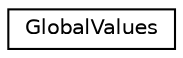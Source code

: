 digraph "Grafico della gerarchia delle classi"
{
  edge [fontname="Helvetica",fontsize="10",labelfontname="Helvetica",labelfontsize="10"];
  node [fontname="Helvetica",fontsize="10",shape=record];
  rankdir="LR";
  Node0 [label="GlobalValues",height=0.2,width=0.4,color="black", fillcolor="white", style="filled",URL="$class_global_values.html"];
}
